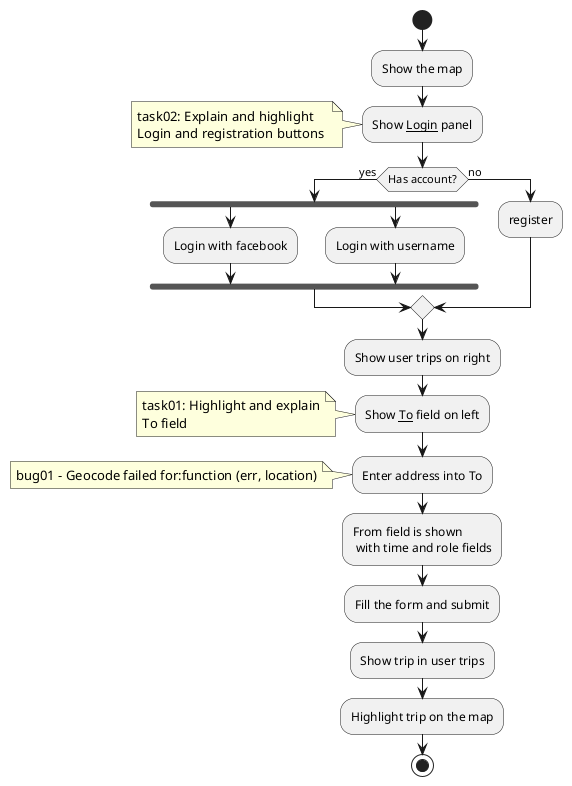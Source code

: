 @startuml
start

:Show the map;
:Show __Login__ panel;
note left
 task02: Explain and highlight 
 Login and registration buttons 
end note
if (Has account?) then (yes)
  fork
    :Login with facebook;
  fork again
    :Login with username;
  end fork  
else (no)
  :register;
endif

:Show user trips on right;
:Show __To__ field on left;
note left
  task01: Highlight and explain
  To field
end note

:Enter address into To;
note left: bug01 - Geocode failed for:function (err, location) 

:From field is shown
 with time and role fields;

:Fill the form and submit;
:Show trip in user trips;
:Highlight trip on the map;

stop

@enduml